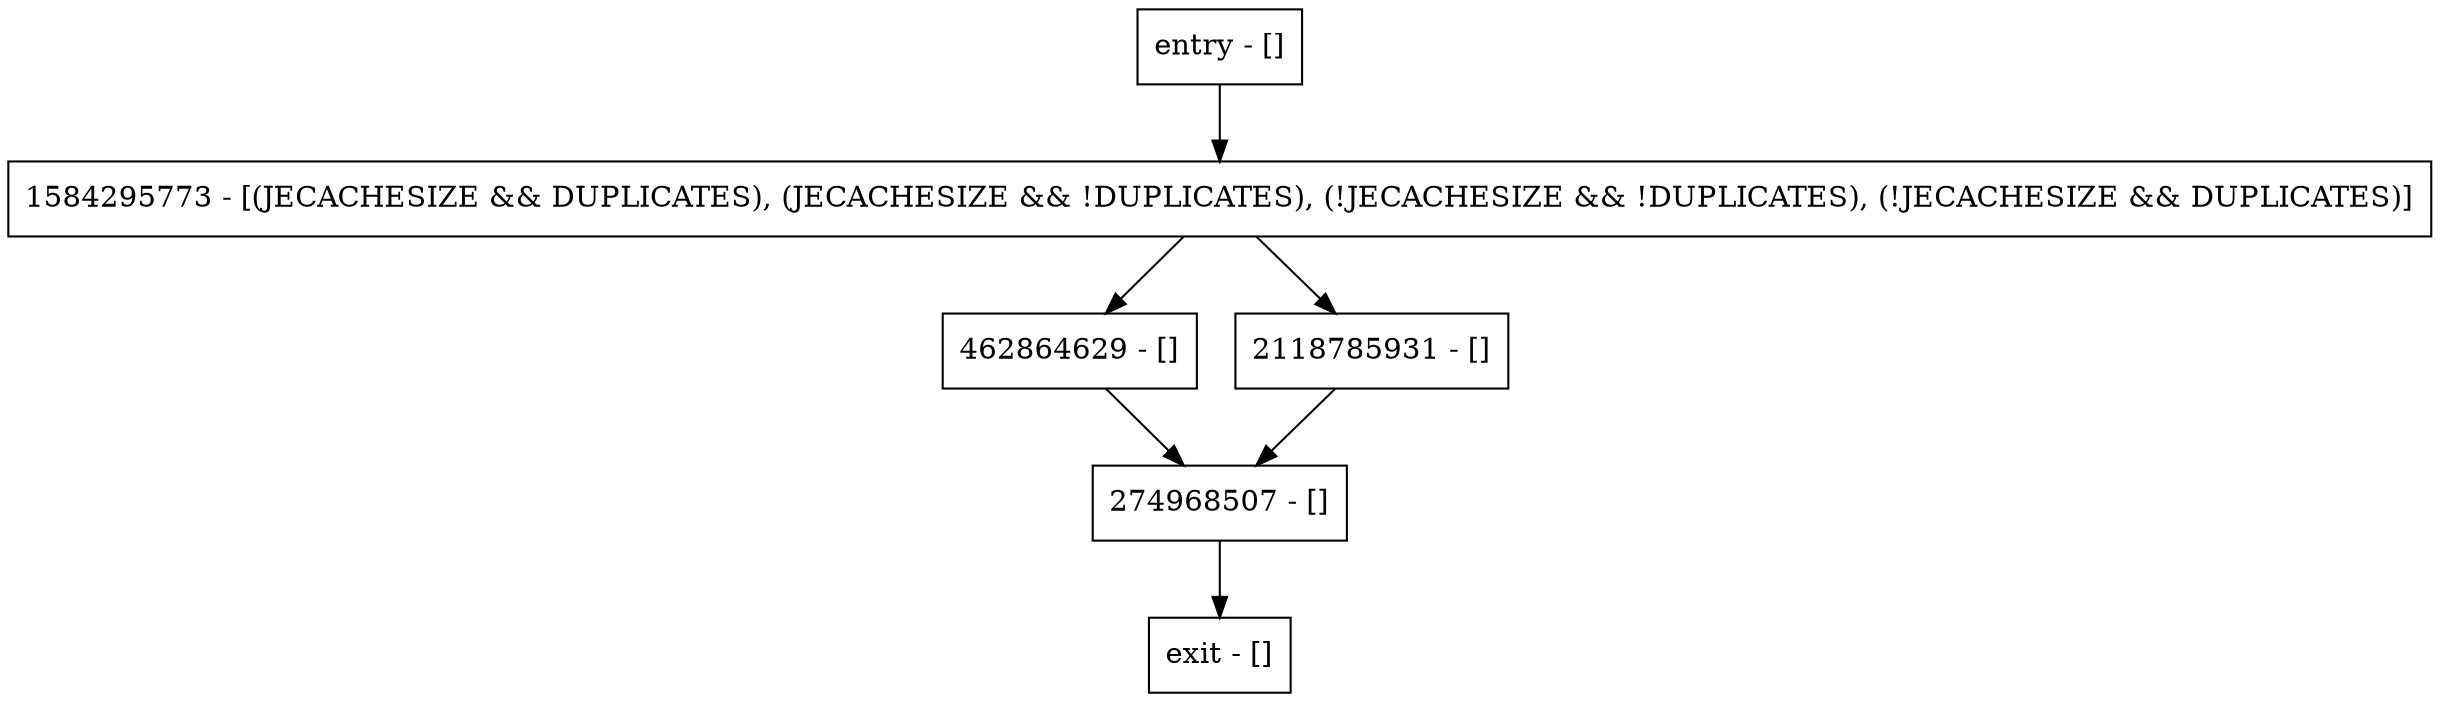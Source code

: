 digraph isExpirationInHours {
node [shape=record];
entry [label="entry - []"];
exit [label="exit - []"];
1584295773 [label="1584295773 - [(JECACHESIZE && DUPLICATES), (JECACHESIZE && !DUPLICATES), (!JECACHESIZE && !DUPLICATES), (!JECACHESIZE && DUPLICATES)]"];
462864629 [label="462864629 - []"];
2118785931 [label="2118785931 - []"];
274968507 [label="274968507 - []"];
entry;
exit;
entry -> 1584295773;
1584295773 -> 462864629;
1584295773 -> 2118785931;
462864629 -> 274968507;
2118785931 -> 274968507;
274968507 -> exit;
}
